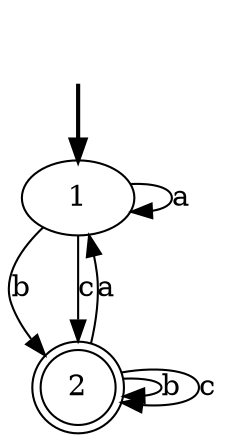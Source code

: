 digraph {
	fake [style=invisible]
	1 [root=true]
	2 [shape=doublecircle]
	fake -> 1 [style=bold]
	1 -> 2 [label=b]
	1 -> 1 [label=a]
	1 -> 2 [label=c]
	2 -> 2 [label=b]
	2 -> 1 [label=a]
	2 -> 2 [label=c]
}
